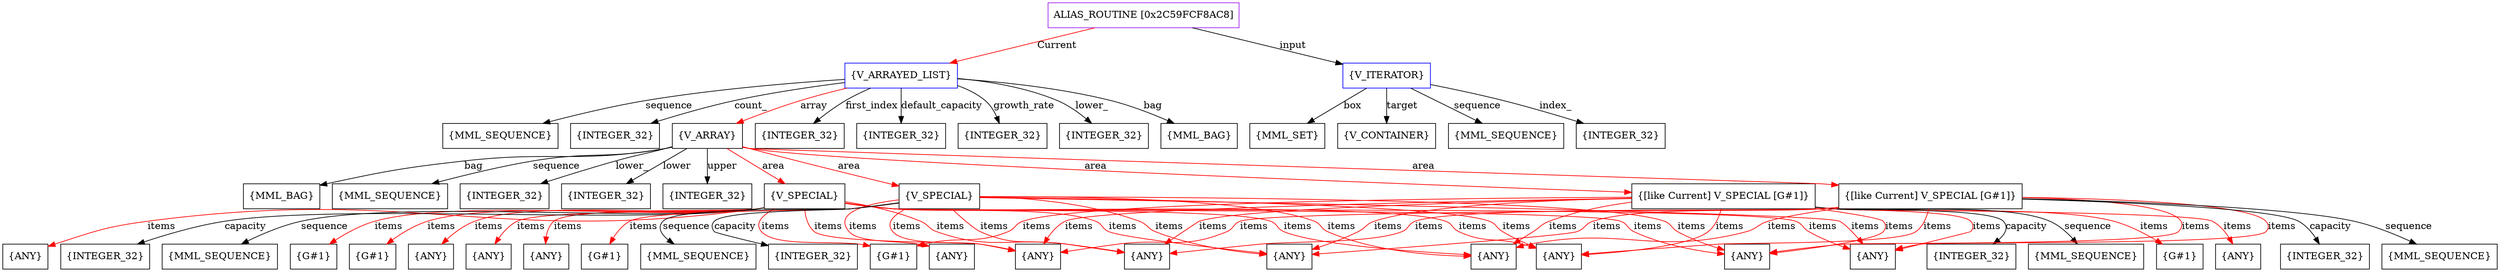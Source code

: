 digraph g {
	node [shape=box]
	b1[color=purple label=<ALIAS_ROUTINE [0x2C59FCF8AC8]>]
	b2[color=blue label=<{V_ARRAYED_LIST}>]
	b3[label=<{INTEGER_32}>]
	b4[label=<{INTEGER_32}>]
	b5[label=<{INTEGER_32}>]
	b6[label=<{MML_BAG}>]
	b7[label=<{MML_SEQUENCE}>]
	b8[label=<{INTEGER_32}>]
	b9[label=<{V_ARRAY}>]
	b10[label=<{MML_BAG}>]
	b11[label=<{MML_SEQUENCE}>]
	b12[label=<{INTEGER_32}>]
	b13[label=<{INTEGER_32}>]
	b14[label=<{INTEGER_32}>]
	b15[label=<{V_SPECIAL}>]
	b16[label=<{G#1}>]
	b17[label=<{G#1}>]
	b18[label=<{G#1}>]
	b19[label=<{ANY}>]
	b20[label=<{ANY}>]
	b21[label=<{ANY}>]
	b22[label=<{ANY}>]
	b23[label=<{ANY}>]
	b24[label=<{ANY}>]
	b25[label=<{ANY}>]
	b26[label=<{ANY}>]
	b27[label=<{ANY}>]
	b28[label=<{ANY}>]
	b29[label=<{ANY}>]
	b30[label=<{INTEGER_32}>]
	b31[label=<{MML_SEQUENCE}>]
	b32[label=<{V_SPECIAL}>]
	b33[label=<{G#1}>]
	b34[label=<{ANY}>]
	b35[label=<{INTEGER_32}>]
	b36[label=<{MML_SEQUENCE}>]
	b37[label=<{[like Current] V_SPECIAL [G#1]}>]
	b38[label=<{G#1}>]
	b39[label=<{ANY}>]
	b40[label=<{INTEGER_32}>]
	b41[label=<{MML_SEQUENCE}>]
	b42[label=<{[like Current] V_SPECIAL [G#1]}>]
	b43[label=<{INTEGER_32}>]
	b44[label=<{MML_SEQUENCE}>]
	b45[label=<{INTEGER_32}>]
	b46[color=blue label=<{V_ITERATOR}>]
	b47[label=<{MML_SET}>]
	b48[label=<{V_CONTAINER}>]
	b49[label=<{MML_SEQUENCE}>]
	b50[label=<{INTEGER_32}>]
	b1->b2[color=red label=<Current>]
	b2->b3[label=<default_capacity>]
	b2->b4[label=<growth_rate>]
	b2->b5[label=<lower_>]
	b2->b6[label=<bag>]
	b2->b7[label=<sequence>]
	b2->b8[label=<count_>]
	b2->b9[color=red label=<array>]
	b9->b10[label=<bag>]
	b9->b11[label=<sequence>]
	b9->b12[label=<lower_>]
	b9->b13[label=<lower>]
	b9->b14[label=<upper>]
	b9->b15[color=red label=<area>]
	b15->b16[color=red label=<items>]
	b15->b17[color=red label=<items>]
	b15->b18[color=red label=<items>]
	b15->b19[color=red label=<items>]
	b15->b20[color=red label=<items>]
	b15->b21[color=red label=<items>]
	b15->b22[color=red label=<items>]
	b15->b23[color=red label=<items>]
	b15->b24[color=red label=<items>]
	b15->b25[color=red label=<items>]
	b15->b26[color=red label=<items>]
	b15->b27[color=red label=<items>]
	b15->b28[color=red label=<items>]
	b15->b29[color=red label=<items>]
	b15->b30[label=<capacity>]
	b15->b31[label=<sequence>]
	b9->b32[color=red label=<area>]
	b32->b33[color=red label=<items>]
	b32->b34[color=red label=<items>]
	b32->b23[color=red label=<items>]
	b32->b24[color=red label=<items>]
	b32->b25[color=red label=<items>]
	b32->b26[color=red label=<items>]
	b32->b27[color=red label=<items>]
	b32->b28[color=red label=<items>]
	b32->b29[color=red label=<items>]
	b32->b35[label=<capacity>]
	b32->b36[label=<sequence>]
	b9->b37[color=red label=<area>]
	b37->b38[color=red label=<items>]
	b37->b18[color=red label=<items>]
	b37->b39[color=red label=<items>]
	b37->b23[color=red label=<items>]
	b37->b24[color=red label=<items>]
	b37->b25[color=red label=<items>]
	b37->b26[color=red label=<items>]
	b37->b27[color=red label=<items>]
	b37->b28[color=red label=<items>]
	b37->b29[color=red label=<items>]
	b37->b40[label=<capacity>]
	b37->b41[label=<sequence>]
	b9->b42[color=red label=<area>]
	b42->b23[color=red label=<items>]
	b42->b24[color=red label=<items>]
	b42->b25[color=red label=<items>]
	b42->b26[color=red label=<items>]
	b42->b27[color=red label=<items>]
	b42->b28[color=red label=<items>]
	b42->b29[color=red label=<items>]
	b42->b43[label=<capacity>]
	b42->b44[label=<sequence>]
	b2->b45[label=<first_index>]
	b1->b46[label=<input>]
	b46->b47[label=<box>]
	b46->b48[label=<target>]
	b46->b49[label=<sequence>]
	b46->b50[label=<index_>]
}
